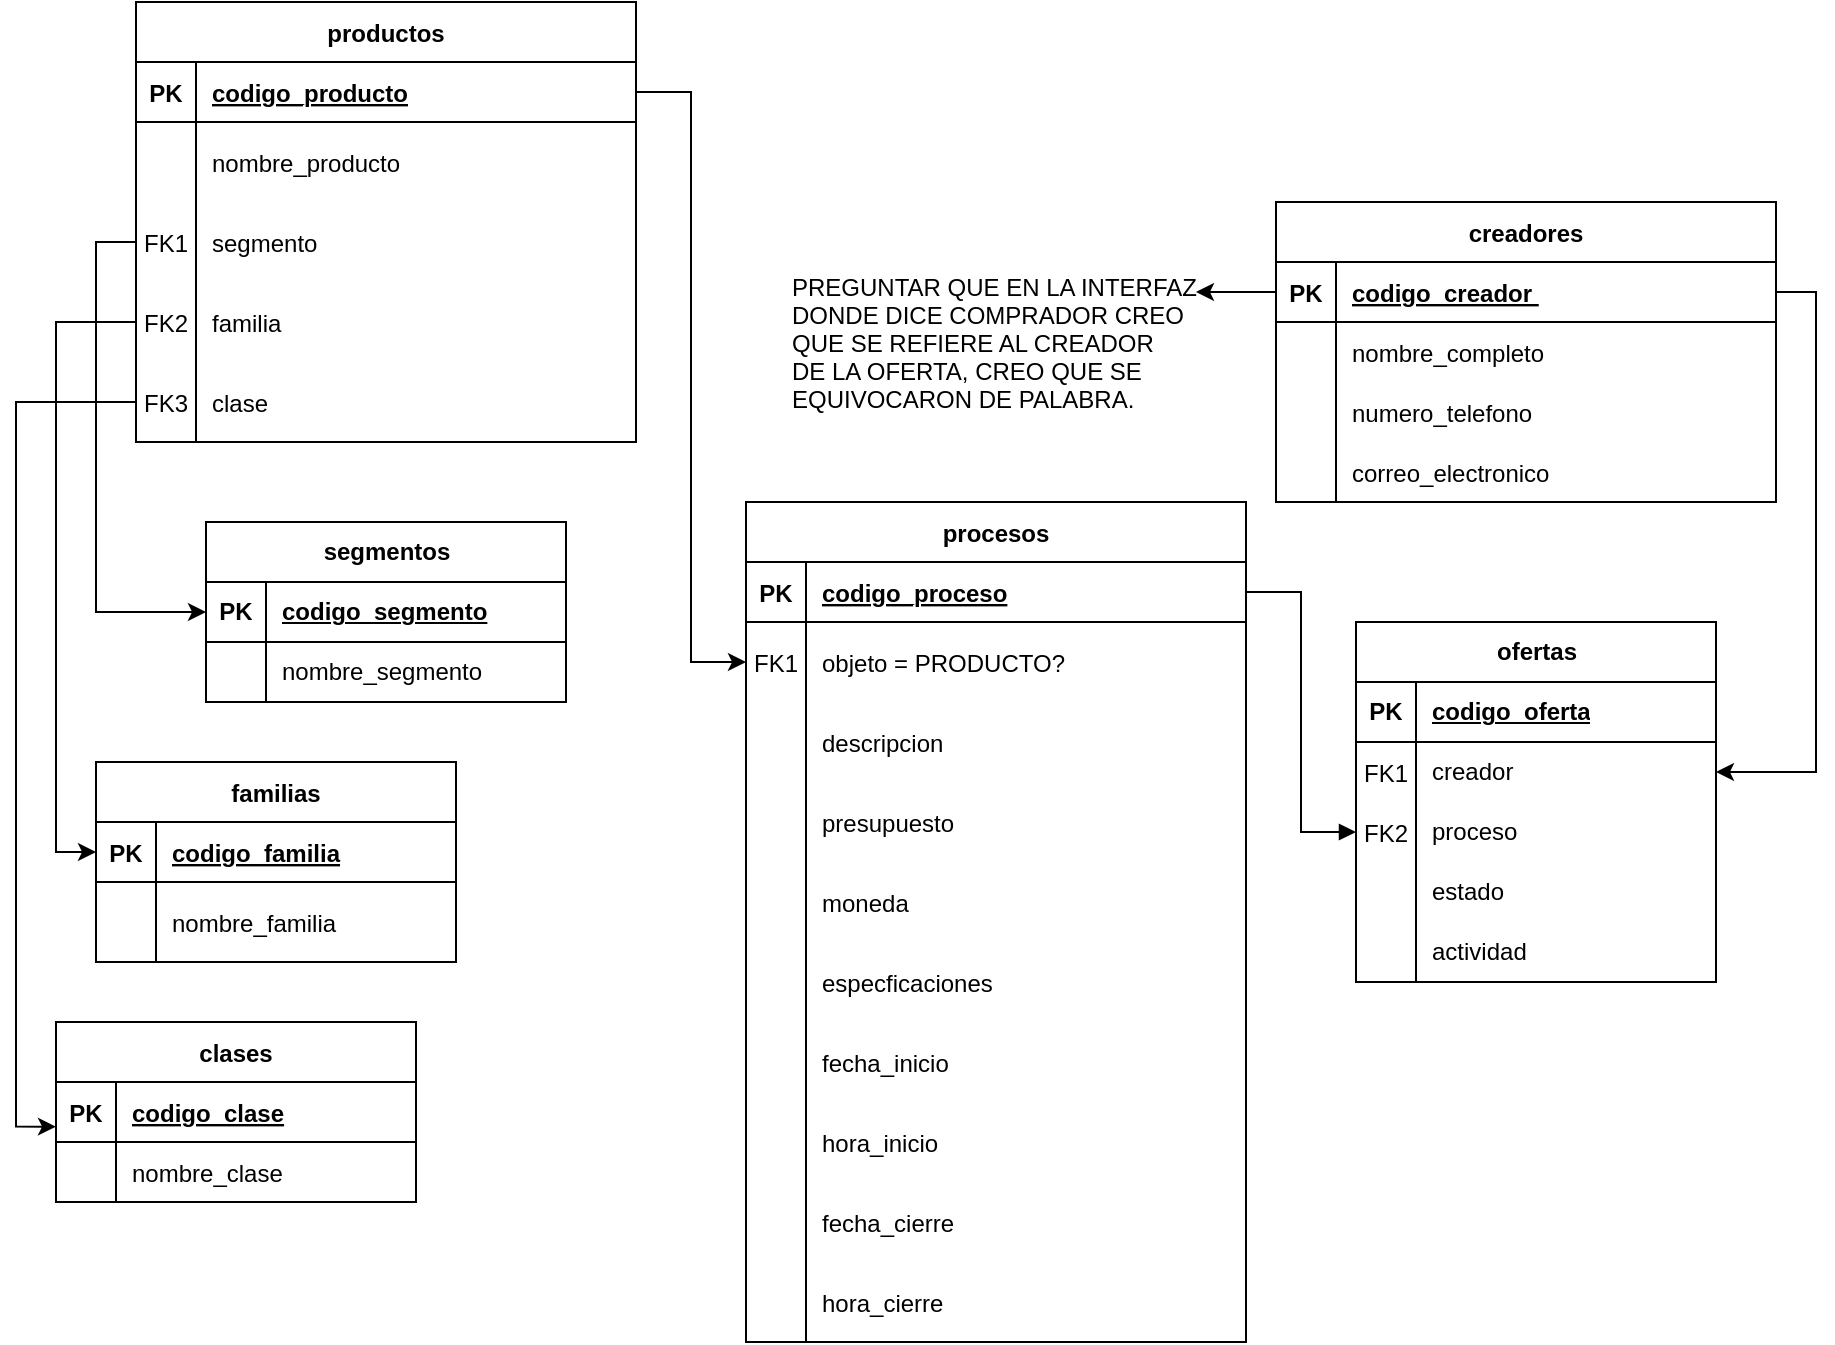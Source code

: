 <mxfile version="21.2.9" type="github">
  <diagram id="R2lEEEUBdFMjLlhIrx00" name="Page-1">
    <mxGraphModel dx="1434" dy="800" grid="1" gridSize="10" guides="1" tooltips="1" connect="1" arrows="1" fold="1" page="1" pageScale="1" pageWidth="1700" pageHeight="1100" background="none" math="0" shadow="0" extFonts="Permanent Marker^https://fonts.googleapis.com/css?family=Permanent+Marker">
      <root>
        <mxCell id="0" />
        <mxCell id="1" parent="0" />
        <mxCell id="C-vyLk0tnHw3VtMMgP7b-13" value="procesos" style="shape=table;startSize=30;container=1;collapsible=1;childLayout=tableLayout;fixedRows=1;rowLines=0;fontStyle=1;align=center;resizeLast=1;" parent="1" vertex="1">
          <mxGeometry x="625" y="390" width="250" height="420" as="geometry" />
        </mxCell>
        <mxCell id="C-vyLk0tnHw3VtMMgP7b-14" value="" style="shape=partialRectangle;collapsible=0;dropTarget=0;pointerEvents=0;fillColor=none;points=[[0,0.5],[1,0.5]];portConstraint=eastwest;top=0;left=0;right=0;bottom=1;" parent="C-vyLk0tnHw3VtMMgP7b-13" vertex="1">
          <mxGeometry y="30" width="250" height="30" as="geometry" />
        </mxCell>
        <mxCell id="C-vyLk0tnHw3VtMMgP7b-15" value="PK" style="shape=partialRectangle;overflow=hidden;connectable=0;fillColor=none;top=0;left=0;bottom=0;right=0;fontStyle=1;" parent="C-vyLk0tnHw3VtMMgP7b-14" vertex="1">
          <mxGeometry width="30" height="30" as="geometry">
            <mxRectangle width="30" height="30" as="alternateBounds" />
          </mxGeometry>
        </mxCell>
        <mxCell id="C-vyLk0tnHw3VtMMgP7b-16" value="codigo_proceso" style="shape=partialRectangle;overflow=hidden;connectable=0;fillColor=none;top=0;left=0;bottom=0;right=0;align=left;spacingLeft=6;fontStyle=5;" parent="C-vyLk0tnHw3VtMMgP7b-14" vertex="1">
          <mxGeometry x="30" width="220" height="30" as="geometry">
            <mxRectangle width="220" height="30" as="alternateBounds" />
          </mxGeometry>
        </mxCell>
        <mxCell id="C-vyLk0tnHw3VtMMgP7b-17" value="" style="shape=partialRectangle;collapsible=0;dropTarget=0;pointerEvents=0;fillColor=none;points=[[0,0.5],[1,0.5]];portConstraint=eastwest;top=0;left=0;right=0;bottom=0;" parent="C-vyLk0tnHw3VtMMgP7b-13" vertex="1">
          <mxGeometry y="60" width="250" height="40" as="geometry" />
        </mxCell>
        <mxCell id="C-vyLk0tnHw3VtMMgP7b-18" value="FK1" style="shape=partialRectangle;overflow=hidden;connectable=0;fillColor=none;top=0;left=0;bottom=0;right=0;" parent="C-vyLk0tnHw3VtMMgP7b-17" vertex="1">
          <mxGeometry width="30" height="40" as="geometry">
            <mxRectangle width="30" height="40" as="alternateBounds" />
          </mxGeometry>
        </mxCell>
        <mxCell id="C-vyLk0tnHw3VtMMgP7b-19" value="objeto = PRODUCTO?" style="shape=partialRectangle;overflow=hidden;connectable=0;fillColor=none;top=0;left=0;bottom=0;right=0;align=left;spacingLeft=6;" parent="C-vyLk0tnHw3VtMMgP7b-17" vertex="1">
          <mxGeometry x="30" width="220" height="40" as="geometry">
            <mxRectangle width="220" height="40" as="alternateBounds" />
          </mxGeometry>
        </mxCell>
        <mxCell id="5QhUC8c8IQBKlgMcxoo4-26" style="shape=partialRectangle;collapsible=0;dropTarget=0;pointerEvents=0;fillColor=none;points=[[0,0.5],[1,0.5]];portConstraint=eastwest;top=0;left=0;right=0;bottom=0;" vertex="1" parent="C-vyLk0tnHw3VtMMgP7b-13">
          <mxGeometry y="100" width="250" height="40" as="geometry" />
        </mxCell>
        <mxCell id="5QhUC8c8IQBKlgMcxoo4-27" style="shape=partialRectangle;overflow=hidden;connectable=0;fillColor=none;top=0;left=0;bottom=0;right=0;" vertex="1" parent="5QhUC8c8IQBKlgMcxoo4-26">
          <mxGeometry width="30" height="40" as="geometry">
            <mxRectangle width="30" height="40" as="alternateBounds" />
          </mxGeometry>
        </mxCell>
        <mxCell id="5QhUC8c8IQBKlgMcxoo4-28" value="descripcion" style="shape=partialRectangle;overflow=hidden;connectable=0;fillColor=none;top=0;left=0;bottom=0;right=0;align=left;spacingLeft=6;" vertex="1" parent="5QhUC8c8IQBKlgMcxoo4-26">
          <mxGeometry x="30" width="220" height="40" as="geometry">
            <mxRectangle width="220" height="40" as="alternateBounds" />
          </mxGeometry>
        </mxCell>
        <mxCell id="tsX41xSAK2laKhsIqQu9-92" style="shape=partialRectangle;collapsible=0;dropTarget=0;pointerEvents=0;fillColor=none;points=[[0,0.5],[1,0.5]];portConstraint=eastwest;top=0;left=0;right=0;bottom=0;" parent="C-vyLk0tnHw3VtMMgP7b-13" vertex="1">
          <mxGeometry y="140" width="250" height="40" as="geometry" />
        </mxCell>
        <mxCell id="tsX41xSAK2laKhsIqQu9-93" value="" style="shape=partialRectangle;overflow=hidden;connectable=0;fillColor=none;top=0;left=0;bottom=0;right=0;" parent="tsX41xSAK2laKhsIqQu9-92" vertex="1">
          <mxGeometry width="30" height="40" as="geometry">
            <mxRectangle width="30" height="40" as="alternateBounds" />
          </mxGeometry>
        </mxCell>
        <mxCell id="tsX41xSAK2laKhsIqQu9-94" value="presupuesto" style="shape=partialRectangle;overflow=hidden;connectable=0;fillColor=none;top=0;left=0;bottom=0;right=0;align=left;spacingLeft=6;" parent="tsX41xSAK2laKhsIqQu9-92" vertex="1">
          <mxGeometry x="30" width="220" height="40" as="geometry">
            <mxRectangle width="220" height="40" as="alternateBounds" />
          </mxGeometry>
        </mxCell>
        <mxCell id="5QhUC8c8IQBKlgMcxoo4-2" style="shape=partialRectangle;collapsible=0;dropTarget=0;pointerEvents=0;fillColor=none;points=[[0,0.5],[1,0.5]];portConstraint=eastwest;top=0;left=0;right=0;bottom=0;" vertex="1" parent="C-vyLk0tnHw3VtMMgP7b-13">
          <mxGeometry y="180" width="250" height="40" as="geometry" />
        </mxCell>
        <mxCell id="5QhUC8c8IQBKlgMcxoo4-3" style="shape=partialRectangle;overflow=hidden;connectable=0;fillColor=none;top=0;left=0;bottom=0;right=0;" vertex="1" parent="5QhUC8c8IQBKlgMcxoo4-2">
          <mxGeometry width="30" height="40" as="geometry">
            <mxRectangle width="30" height="40" as="alternateBounds" />
          </mxGeometry>
        </mxCell>
        <mxCell id="5QhUC8c8IQBKlgMcxoo4-4" value="moneda" style="shape=partialRectangle;overflow=hidden;connectable=0;fillColor=none;top=0;left=0;bottom=0;right=0;align=left;spacingLeft=6;" vertex="1" parent="5QhUC8c8IQBKlgMcxoo4-2">
          <mxGeometry x="30" width="220" height="40" as="geometry">
            <mxRectangle width="220" height="40" as="alternateBounds" />
          </mxGeometry>
        </mxCell>
        <mxCell id="5QhUC8c8IQBKlgMcxoo4-8" style="shape=partialRectangle;collapsible=0;dropTarget=0;pointerEvents=0;fillColor=none;points=[[0,0.5],[1,0.5]];portConstraint=eastwest;top=0;left=0;right=0;bottom=0;" vertex="1" parent="C-vyLk0tnHw3VtMMgP7b-13">
          <mxGeometry y="220" width="250" height="40" as="geometry" />
        </mxCell>
        <mxCell id="5QhUC8c8IQBKlgMcxoo4-9" style="shape=partialRectangle;overflow=hidden;connectable=0;fillColor=none;top=0;left=0;bottom=0;right=0;" vertex="1" parent="5QhUC8c8IQBKlgMcxoo4-8">
          <mxGeometry width="30" height="40" as="geometry">
            <mxRectangle width="30" height="40" as="alternateBounds" />
          </mxGeometry>
        </mxCell>
        <mxCell id="5QhUC8c8IQBKlgMcxoo4-10" value="especficaciones" style="shape=partialRectangle;overflow=hidden;connectable=0;fillColor=none;top=0;left=0;bottom=0;right=0;align=left;spacingLeft=6;" vertex="1" parent="5QhUC8c8IQBKlgMcxoo4-8">
          <mxGeometry x="30" width="220" height="40" as="geometry">
            <mxRectangle width="220" height="40" as="alternateBounds" />
          </mxGeometry>
        </mxCell>
        <mxCell id="5QhUC8c8IQBKlgMcxoo4-11" style="shape=partialRectangle;collapsible=0;dropTarget=0;pointerEvents=0;fillColor=none;points=[[0,0.5],[1,0.5]];portConstraint=eastwest;top=0;left=0;right=0;bottom=0;" vertex="1" parent="C-vyLk0tnHw3VtMMgP7b-13">
          <mxGeometry y="260" width="250" height="40" as="geometry" />
        </mxCell>
        <mxCell id="5QhUC8c8IQBKlgMcxoo4-12" style="shape=partialRectangle;overflow=hidden;connectable=0;fillColor=none;top=0;left=0;bottom=0;right=0;" vertex="1" parent="5QhUC8c8IQBKlgMcxoo4-11">
          <mxGeometry width="30" height="40" as="geometry">
            <mxRectangle width="30" height="40" as="alternateBounds" />
          </mxGeometry>
        </mxCell>
        <mxCell id="5QhUC8c8IQBKlgMcxoo4-13" value="fecha_inicio" style="shape=partialRectangle;overflow=hidden;connectable=0;fillColor=none;top=0;left=0;bottom=0;right=0;align=left;spacingLeft=6;" vertex="1" parent="5QhUC8c8IQBKlgMcxoo4-11">
          <mxGeometry x="30" width="220" height="40" as="geometry">
            <mxRectangle width="220" height="40" as="alternateBounds" />
          </mxGeometry>
        </mxCell>
        <mxCell id="5QhUC8c8IQBKlgMcxoo4-14" style="shape=partialRectangle;collapsible=0;dropTarget=0;pointerEvents=0;fillColor=none;points=[[0,0.5],[1,0.5]];portConstraint=eastwest;top=0;left=0;right=0;bottom=0;" vertex="1" parent="C-vyLk0tnHw3VtMMgP7b-13">
          <mxGeometry y="300" width="250" height="40" as="geometry" />
        </mxCell>
        <mxCell id="5QhUC8c8IQBKlgMcxoo4-15" style="shape=partialRectangle;overflow=hidden;connectable=0;fillColor=none;top=0;left=0;bottom=0;right=0;" vertex="1" parent="5QhUC8c8IQBKlgMcxoo4-14">
          <mxGeometry width="30" height="40" as="geometry">
            <mxRectangle width="30" height="40" as="alternateBounds" />
          </mxGeometry>
        </mxCell>
        <mxCell id="5QhUC8c8IQBKlgMcxoo4-16" value="hora_inicio" style="shape=partialRectangle;overflow=hidden;connectable=0;fillColor=none;top=0;left=0;bottom=0;right=0;align=left;spacingLeft=6;" vertex="1" parent="5QhUC8c8IQBKlgMcxoo4-14">
          <mxGeometry x="30" width="220" height="40" as="geometry">
            <mxRectangle width="220" height="40" as="alternateBounds" />
          </mxGeometry>
        </mxCell>
        <mxCell id="5QhUC8c8IQBKlgMcxoo4-17" style="shape=partialRectangle;collapsible=0;dropTarget=0;pointerEvents=0;fillColor=none;points=[[0,0.5],[1,0.5]];portConstraint=eastwest;top=0;left=0;right=0;bottom=0;" vertex="1" parent="C-vyLk0tnHw3VtMMgP7b-13">
          <mxGeometry y="340" width="250" height="40" as="geometry" />
        </mxCell>
        <mxCell id="5QhUC8c8IQBKlgMcxoo4-18" style="shape=partialRectangle;overflow=hidden;connectable=0;fillColor=none;top=0;left=0;bottom=0;right=0;" vertex="1" parent="5QhUC8c8IQBKlgMcxoo4-17">
          <mxGeometry width="30" height="40" as="geometry">
            <mxRectangle width="30" height="40" as="alternateBounds" />
          </mxGeometry>
        </mxCell>
        <mxCell id="5QhUC8c8IQBKlgMcxoo4-19" value="fecha_cierre" style="shape=partialRectangle;overflow=hidden;connectable=0;fillColor=none;top=0;left=0;bottom=0;right=0;align=left;spacingLeft=6;" vertex="1" parent="5QhUC8c8IQBKlgMcxoo4-17">
          <mxGeometry x="30" width="220" height="40" as="geometry">
            <mxRectangle width="220" height="40" as="alternateBounds" />
          </mxGeometry>
        </mxCell>
        <mxCell id="5QhUC8c8IQBKlgMcxoo4-20" style="shape=partialRectangle;collapsible=0;dropTarget=0;pointerEvents=0;fillColor=none;points=[[0,0.5],[1,0.5]];portConstraint=eastwest;top=0;left=0;right=0;bottom=0;" vertex="1" parent="C-vyLk0tnHw3VtMMgP7b-13">
          <mxGeometry y="380" width="250" height="40" as="geometry" />
        </mxCell>
        <mxCell id="5QhUC8c8IQBKlgMcxoo4-21" style="shape=partialRectangle;overflow=hidden;connectable=0;fillColor=none;top=0;left=0;bottom=0;right=0;" vertex="1" parent="5QhUC8c8IQBKlgMcxoo4-20">
          <mxGeometry width="30" height="40" as="geometry">
            <mxRectangle width="30" height="40" as="alternateBounds" />
          </mxGeometry>
        </mxCell>
        <mxCell id="5QhUC8c8IQBKlgMcxoo4-22" value="hora_cierre" style="shape=partialRectangle;overflow=hidden;connectable=0;fillColor=none;top=0;left=0;bottom=0;right=0;align=left;spacingLeft=6;" vertex="1" parent="5QhUC8c8IQBKlgMcxoo4-20">
          <mxGeometry x="30" width="220" height="40" as="geometry">
            <mxRectangle width="220" height="40" as="alternateBounds" />
          </mxGeometry>
        </mxCell>
        <mxCell id="1gzNXnjmNCpZjH8LedTt-11" value="creadores" style="shape=table;startSize=30;container=1;collapsible=1;childLayout=tableLayout;fixedRows=1;rowLines=0;fontStyle=1;align=center;resizeLast=1;" parent="1" vertex="1">
          <mxGeometry x="890" y="240" width="250" height="150" as="geometry" />
        </mxCell>
        <mxCell id="1gzNXnjmNCpZjH8LedTt-12" value="" style="shape=partialRectangle;collapsible=0;dropTarget=0;pointerEvents=0;fillColor=none;points=[[0,0.5],[1,0.5]];portConstraint=eastwest;top=0;left=0;right=0;bottom=1;" parent="1gzNXnjmNCpZjH8LedTt-11" vertex="1">
          <mxGeometry y="30" width="250" height="30" as="geometry" />
        </mxCell>
        <mxCell id="1gzNXnjmNCpZjH8LedTt-13" value="PK" style="shape=partialRectangle;overflow=hidden;connectable=0;fillColor=none;top=0;left=0;bottom=0;right=0;fontStyle=1;" parent="1gzNXnjmNCpZjH8LedTt-12" vertex="1">
          <mxGeometry width="30" height="30" as="geometry">
            <mxRectangle width="30" height="30" as="alternateBounds" />
          </mxGeometry>
        </mxCell>
        <mxCell id="1gzNXnjmNCpZjH8LedTt-14" value="codigo_creador " style="shape=partialRectangle;overflow=hidden;connectable=0;fillColor=none;top=0;left=0;bottom=0;right=0;align=left;spacingLeft=6;fontStyle=5;" parent="1gzNXnjmNCpZjH8LedTt-12" vertex="1">
          <mxGeometry x="30" width="220" height="30" as="geometry">
            <mxRectangle width="220" height="30" as="alternateBounds" />
          </mxGeometry>
        </mxCell>
        <mxCell id="1gzNXnjmNCpZjH8LedTt-15" value="" style="shape=partialRectangle;collapsible=0;dropTarget=0;pointerEvents=0;fillColor=none;points=[[0,0.5],[1,0.5]];portConstraint=eastwest;top=0;left=0;right=0;bottom=0;" parent="1gzNXnjmNCpZjH8LedTt-11" vertex="1">
          <mxGeometry y="60" width="250" height="30" as="geometry" />
        </mxCell>
        <mxCell id="1gzNXnjmNCpZjH8LedTt-16" value="" style="shape=partialRectangle;overflow=hidden;connectable=0;fillColor=none;top=0;left=0;bottom=0;right=0;" parent="1gzNXnjmNCpZjH8LedTt-15" vertex="1">
          <mxGeometry width="30" height="30" as="geometry">
            <mxRectangle width="30" height="30" as="alternateBounds" />
          </mxGeometry>
        </mxCell>
        <mxCell id="1gzNXnjmNCpZjH8LedTt-17" value="nombre_completo" style="shape=partialRectangle;overflow=hidden;connectable=0;fillColor=none;top=0;left=0;bottom=0;right=0;align=left;spacingLeft=6;" parent="1gzNXnjmNCpZjH8LedTt-15" vertex="1">
          <mxGeometry x="30" width="220" height="30" as="geometry">
            <mxRectangle width="220" height="30" as="alternateBounds" />
          </mxGeometry>
        </mxCell>
        <mxCell id="1gzNXnjmNCpZjH8LedTt-18" value="" style="shape=partialRectangle;collapsible=0;dropTarget=0;pointerEvents=0;fillColor=none;points=[[0,0.5],[1,0.5]];portConstraint=eastwest;top=0;left=0;right=0;bottom=0;" parent="1gzNXnjmNCpZjH8LedTt-11" vertex="1">
          <mxGeometry y="90" width="250" height="30" as="geometry" />
        </mxCell>
        <mxCell id="1gzNXnjmNCpZjH8LedTt-19" value="" style="shape=partialRectangle;overflow=hidden;connectable=0;fillColor=none;top=0;left=0;bottom=0;right=0;" parent="1gzNXnjmNCpZjH8LedTt-18" vertex="1">
          <mxGeometry width="30" height="30" as="geometry">
            <mxRectangle width="30" height="30" as="alternateBounds" />
          </mxGeometry>
        </mxCell>
        <mxCell id="1gzNXnjmNCpZjH8LedTt-20" value="numero_telefono" style="shape=partialRectangle;overflow=hidden;connectable=0;fillColor=none;top=0;left=0;bottom=0;right=0;align=left;spacingLeft=6;" parent="1gzNXnjmNCpZjH8LedTt-18" vertex="1">
          <mxGeometry x="30" width="220" height="30" as="geometry">
            <mxRectangle width="220" height="30" as="alternateBounds" />
          </mxGeometry>
        </mxCell>
        <mxCell id="5QhUC8c8IQBKlgMcxoo4-5" style="shape=partialRectangle;collapsible=0;dropTarget=0;pointerEvents=0;fillColor=none;points=[[0,0.5],[1,0.5]];portConstraint=eastwest;top=0;left=0;right=0;bottom=0;" vertex="1" parent="1gzNXnjmNCpZjH8LedTt-11">
          <mxGeometry y="120" width="250" height="30" as="geometry" />
        </mxCell>
        <mxCell id="5QhUC8c8IQBKlgMcxoo4-6" style="shape=partialRectangle;overflow=hidden;connectable=0;fillColor=none;top=0;left=0;bottom=0;right=0;" vertex="1" parent="5QhUC8c8IQBKlgMcxoo4-5">
          <mxGeometry width="30" height="30" as="geometry">
            <mxRectangle width="30" height="30" as="alternateBounds" />
          </mxGeometry>
        </mxCell>
        <mxCell id="5QhUC8c8IQBKlgMcxoo4-7" value="correo_electronico" style="shape=partialRectangle;overflow=hidden;connectable=0;fillColor=none;top=0;left=0;bottom=0;right=0;align=left;spacingLeft=6;" vertex="1" parent="5QhUC8c8IQBKlgMcxoo4-5">
          <mxGeometry x="30" width="220" height="30" as="geometry">
            <mxRectangle width="220" height="30" as="alternateBounds" />
          </mxGeometry>
        </mxCell>
        <mxCell id="1gzNXnjmNCpZjH8LedTt-21" value="productos" style="shape=table;startSize=30;container=1;collapsible=1;childLayout=tableLayout;fixedRows=1;rowLines=0;fontStyle=1;align=center;resizeLast=1;" parent="1" vertex="1">
          <mxGeometry x="320" y="140" width="250" height="220" as="geometry" />
        </mxCell>
        <mxCell id="1gzNXnjmNCpZjH8LedTt-22" value="" style="shape=partialRectangle;collapsible=0;dropTarget=0;pointerEvents=0;fillColor=none;points=[[0,0.5],[1,0.5]];portConstraint=eastwest;top=0;left=0;right=0;bottom=1;" parent="1gzNXnjmNCpZjH8LedTt-21" vertex="1">
          <mxGeometry y="30" width="250" height="30" as="geometry" />
        </mxCell>
        <mxCell id="1gzNXnjmNCpZjH8LedTt-23" value="PK" style="shape=partialRectangle;overflow=hidden;connectable=0;fillColor=none;top=0;left=0;bottom=0;right=0;fontStyle=1;" parent="1gzNXnjmNCpZjH8LedTt-22" vertex="1">
          <mxGeometry width="30" height="30" as="geometry">
            <mxRectangle width="30" height="30" as="alternateBounds" />
          </mxGeometry>
        </mxCell>
        <mxCell id="1gzNXnjmNCpZjH8LedTt-24" value="codigo_producto" style="shape=partialRectangle;overflow=hidden;connectable=0;fillColor=none;top=0;left=0;bottom=0;right=0;align=left;spacingLeft=6;fontStyle=5;" parent="1gzNXnjmNCpZjH8LedTt-22" vertex="1">
          <mxGeometry x="30" width="220" height="30" as="geometry">
            <mxRectangle width="220" height="30" as="alternateBounds" />
          </mxGeometry>
        </mxCell>
        <mxCell id="1gzNXnjmNCpZjH8LedTt-25" value="" style="shape=partialRectangle;collapsible=0;dropTarget=0;pointerEvents=0;fillColor=none;points=[[0,0.5],[1,0.5]];portConstraint=eastwest;top=0;left=0;right=0;bottom=0;" parent="1gzNXnjmNCpZjH8LedTt-21" vertex="1">
          <mxGeometry y="60" width="250" height="40" as="geometry" />
        </mxCell>
        <mxCell id="1gzNXnjmNCpZjH8LedTt-26" value="" style="shape=partialRectangle;overflow=hidden;connectable=0;fillColor=none;top=0;left=0;bottom=0;right=0;" parent="1gzNXnjmNCpZjH8LedTt-25" vertex="1">
          <mxGeometry width="30" height="40" as="geometry">
            <mxRectangle width="30" height="40" as="alternateBounds" />
          </mxGeometry>
        </mxCell>
        <mxCell id="1gzNXnjmNCpZjH8LedTt-27" value="nombre_producto" style="shape=partialRectangle;overflow=hidden;connectable=0;fillColor=none;top=0;left=0;bottom=0;right=0;align=left;spacingLeft=6;" parent="1gzNXnjmNCpZjH8LedTt-25" vertex="1">
          <mxGeometry x="30" width="220" height="40" as="geometry">
            <mxRectangle width="220" height="40" as="alternateBounds" />
          </mxGeometry>
        </mxCell>
        <mxCell id="tsX41xSAK2laKhsIqQu9-65" style="shape=partialRectangle;collapsible=0;dropTarget=0;pointerEvents=0;fillColor=none;points=[[0,0.5],[1,0.5]];portConstraint=eastwest;top=0;left=0;right=0;bottom=0;" parent="1gzNXnjmNCpZjH8LedTt-21" vertex="1">
          <mxGeometry y="100" width="250" height="40" as="geometry" />
        </mxCell>
        <mxCell id="tsX41xSAK2laKhsIqQu9-66" value="FK1" style="shape=partialRectangle;overflow=hidden;connectable=0;fillColor=none;top=0;left=0;bottom=0;right=0;" parent="tsX41xSAK2laKhsIqQu9-65" vertex="1">
          <mxGeometry width="30" height="40" as="geometry">
            <mxRectangle width="30" height="40" as="alternateBounds" />
          </mxGeometry>
        </mxCell>
        <mxCell id="tsX41xSAK2laKhsIqQu9-67" value="segmento" style="shape=partialRectangle;overflow=hidden;connectable=0;fillColor=none;top=0;left=0;bottom=0;right=0;align=left;spacingLeft=6;" parent="tsX41xSAK2laKhsIqQu9-65" vertex="1">
          <mxGeometry x="30" width="220" height="40" as="geometry">
            <mxRectangle width="220" height="40" as="alternateBounds" />
          </mxGeometry>
        </mxCell>
        <mxCell id="tsX41xSAK2laKhsIqQu9-68" style="shape=partialRectangle;collapsible=0;dropTarget=0;pointerEvents=0;fillColor=none;points=[[0,0.5],[1,0.5]];portConstraint=eastwest;top=0;left=0;right=0;bottom=0;" parent="1gzNXnjmNCpZjH8LedTt-21" vertex="1">
          <mxGeometry y="140" width="250" height="40" as="geometry" />
        </mxCell>
        <mxCell id="tsX41xSAK2laKhsIqQu9-69" value="FK2" style="shape=partialRectangle;overflow=hidden;connectable=0;fillColor=none;top=0;left=0;bottom=0;right=0;" parent="tsX41xSAK2laKhsIqQu9-68" vertex="1">
          <mxGeometry width="30" height="40" as="geometry">
            <mxRectangle width="30" height="40" as="alternateBounds" />
          </mxGeometry>
        </mxCell>
        <mxCell id="tsX41xSAK2laKhsIqQu9-70" value="familia" style="shape=partialRectangle;overflow=hidden;connectable=0;fillColor=none;top=0;left=0;bottom=0;right=0;align=left;spacingLeft=6;" parent="tsX41xSAK2laKhsIqQu9-68" vertex="1">
          <mxGeometry x="30" width="220" height="40" as="geometry">
            <mxRectangle width="220" height="40" as="alternateBounds" />
          </mxGeometry>
        </mxCell>
        <mxCell id="tsX41xSAK2laKhsIqQu9-71" style="shape=partialRectangle;collapsible=0;dropTarget=0;pointerEvents=0;fillColor=none;points=[[0,0.5],[1,0.5]];portConstraint=eastwest;top=0;left=0;right=0;bottom=0;" parent="1gzNXnjmNCpZjH8LedTt-21" vertex="1">
          <mxGeometry y="180" width="250" height="40" as="geometry" />
        </mxCell>
        <mxCell id="tsX41xSAK2laKhsIqQu9-72" value="FK3" style="shape=partialRectangle;overflow=hidden;connectable=0;fillColor=none;top=0;left=0;bottom=0;right=0;" parent="tsX41xSAK2laKhsIqQu9-71" vertex="1">
          <mxGeometry width="30" height="40" as="geometry">
            <mxRectangle width="30" height="40" as="alternateBounds" />
          </mxGeometry>
        </mxCell>
        <mxCell id="tsX41xSAK2laKhsIqQu9-73" value="clase" style="shape=partialRectangle;overflow=hidden;connectable=0;fillColor=none;top=0;left=0;bottom=0;right=0;align=left;spacingLeft=6;" parent="tsX41xSAK2laKhsIqQu9-71" vertex="1">
          <mxGeometry x="30" width="220" height="40" as="geometry">
            <mxRectangle width="220" height="40" as="alternateBounds" />
          </mxGeometry>
        </mxCell>
        <mxCell id="1gzNXnjmNCpZjH8LedTt-28" value="clases" style="shape=table;startSize=30;container=1;collapsible=1;childLayout=tableLayout;fixedRows=1;rowLines=0;fontStyle=1;align=center;resizeLast=1;" parent="1" vertex="1">
          <mxGeometry x="280" y="650" width="180" height="90" as="geometry" />
        </mxCell>
        <mxCell id="1gzNXnjmNCpZjH8LedTt-29" value="" style="shape=partialRectangle;collapsible=0;dropTarget=0;pointerEvents=0;fillColor=none;points=[[0,0.5],[1,0.5]];portConstraint=eastwest;top=0;left=0;right=0;bottom=1;" parent="1gzNXnjmNCpZjH8LedTt-28" vertex="1">
          <mxGeometry y="30" width="180" height="30" as="geometry" />
        </mxCell>
        <mxCell id="1gzNXnjmNCpZjH8LedTt-30" value="PK" style="shape=partialRectangle;overflow=hidden;connectable=0;fillColor=none;top=0;left=0;bottom=0;right=0;fontStyle=1;" parent="1gzNXnjmNCpZjH8LedTt-29" vertex="1">
          <mxGeometry width="30" height="30" as="geometry">
            <mxRectangle width="30" height="30" as="alternateBounds" />
          </mxGeometry>
        </mxCell>
        <mxCell id="1gzNXnjmNCpZjH8LedTt-31" value="codigo_clase" style="shape=partialRectangle;overflow=hidden;connectable=0;fillColor=none;top=0;left=0;bottom=0;right=0;align=left;spacingLeft=6;fontStyle=5;" parent="1gzNXnjmNCpZjH8LedTt-29" vertex="1">
          <mxGeometry x="30" width="150" height="30" as="geometry">
            <mxRectangle width="150" height="30" as="alternateBounds" />
          </mxGeometry>
        </mxCell>
        <mxCell id="1gzNXnjmNCpZjH8LedTt-32" value="" style="shape=partialRectangle;collapsible=0;dropTarget=0;pointerEvents=0;fillColor=none;points=[[0,0.5],[1,0.5]];portConstraint=eastwest;top=0;left=0;right=0;bottom=0;" parent="1gzNXnjmNCpZjH8LedTt-28" vertex="1">
          <mxGeometry y="60" width="180" height="30" as="geometry" />
        </mxCell>
        <mxCell id="1gzNXnjmNCpZjH8LedTt-33" value="" style="shape=partialRectangle;overflow=hidden;connectable=0;fillColor=none;top=0;left=0;bottom=0;right=0;" parent="1gzNXnjmNCpZjH8LedTt-32" vertex="1">
          <mxGeometry width="30" height="30" as="geometry">
            <mxRectangle width="30" height="30" as="alternateBounds" />
          </mxGeometry>
        </mxCell>
        <mxCell id="1gzNXnjmNCpZjH8LedTt-34" value="nombre_clase" style="shape=partialRectangle;overflow=hidden;connectable=0;fillColor=none;top=0;left=0;bottom=0;right=0;align=left;spacingLeft=6;" parent="1gzNXnjmNCpZjH8LedTt-32" vertex="1">
          <mxGeometry x="30" width="150" height="30" as="geometry">
            <mxRectangle width="150" height="30" as="alternateBounds" />
          </mxGeometry>
        </mxCell>
        <mxCell id="1gzNXnjmNCpZjH8LedTt-35" value="familias" style="shape=table;startSize=30;container=1;collapsible=1;childLayout=tableLayout;fixedRows=1;rowLines=0;fontStyle=1;align=center;resizeLast=1;" parent="1" vertex="1">
          <mxGeometry x="300" y="520" width="180" height="100" as="geometry" />
        </mxCell>
        <mxCell id="1gzNXnjmNCpZjH8LedTt-36" value="" style="shape=partialRectangle;collapsible=0;dropTarget=0;pointerEvents=0;fillColor=none;points=[[0,0.5],[1,0.5]];portConstraint=eastwest;top=0;left=0;right=0;bottom=1;" parent="1gzNXnjmNCpZjH8LedTt-35" vertex="1">
          <mxGeometry y="30" width="180" height="30" as="geometry" />
        </mxCell>
        <mxCell id="1gzNXnjmNCpZjH8LedTt-37" value="PK" style="shape=partialRectangle;overflow=hidden;connectable=0;fillColor=none;top=0;left=0;bottom=0;right=0;fontStyle=1;" parent="1gzNXnjmNCpZjH8LedTt-36" vertex="1">
          <mxGeometry width="30" height="30" as="geometry">
            <mxRectangle width="30" height="30" as="alternateBounds" />
          </mxGeometry>
        </mxCell>
        <mxCell id="1gzNXnjmNCpZjH8LedTt-38" value="codigo_familia" style="shape=partialRectangle;overflow=hidden;connectable=0;fillColor=none;top=0;left=0;bottom=0;right=0;align=left;spacingLeft=6;fontStyle=5;" parent="1gzNXnjmNCpZjH8LedTt-36" vertex="1">
          <mxGeometry x="30" width="150" height="30" as="geometry">
            <mxRectangle width="150" height="30" as="alternateBounds" />
          </mxGeometry>
        </mxCell>
        <mxCell id="1gzNXnjmNCpZjH8LedTt-39" value="" style="shape=partialRectangle;collapsible=0;dropTarget=0;pointerEvents=0;fillColor=none;points=[[0,0.5],[1,0.5]];portConstraint=eastwest;top=0;left=0;right=0;bottom=0;" parent="1gzNXnjmNCpZjH8LedTt-35" vertex="1">
          <mxGeometry y="60" width="180" height="40" as="geometry" />
        </mxCell>
        <mxCell id="1gzNXnjmNCpZjH8LedTt-40" value="" style="shape=partialRectangle;overflow=hidden;connectable=0;fillColor=none;top=0;left=0;bottom=0;right=0;" parent="1gzNXnjmNCpZjH8LedTt-39" vertex="1">
          <mxGeometry width="30" height="40" as="geometry">
            <mxRectangle width="30" height="40" as="alternateBounds" />
          </mxGeometry>
        </mxCell>
        <mxCell id="1gzNXnjmNCpZjH8LedTt-41" value="nombre_familia" style="shape=partialRectangle;overflow=hidden;connectable=0;fillColor=none;top=0;left=0;bottom=0;right=0;align=left;spacingLeft=6;" parent="1gzNXnjmNCpZjH8LedTt-39" vertex="1">
          <mxGeometry x="30" width="150" height="40" as="geometry">
            <mxRectangle width="150" height="40" as="alternateBounds" />
          </mxGeometry>
        </mxCell>
        <mxCell id="tsX41xSAK2laKhsIqQu9-10" style="edgeStyle=orthogonalEdgeStyle;rounded=0;orthogonalLoop=1;jettySize=auto;html=1;entryX=1;entryY=0.5;entryDx=0;entryDy=0;" parent="1" source="1gzNXnjmNCpZjH8LedTt-12" target="tsX41xSAK2laKhsIqQu9-29" edge="1">
          <mxGeometry relative="1" as="geometry">
            <mxPoint x="1170" y="180.0" as="targetPoint" />
          </mxGeometry>
        </mxCell>
        <mxCell id="tsX41xSAK2laKhsIqQu9-21" value="PREGUNTAR QUE EN LA INTERFAZ &#xa;DONDE DICE COMPRADOR CREO &#xa;QUE SE REFIERE AL CREADOR&#xa;DE LA OFERTA, CREO QUE SE &#xa;EQUIVOCARON DE PALABRA." style="shape=partialRectangle;overflow=hidden;connectable=0;fillColor=none;top=0;left=0;bottom=0;right=0;align=left;spacingLeft=6;" parent="1" vertex="1">
          <mxGeometry x="640" y="260" width="220" height="100" as="geometry">
            <mxRectangle width="220" height="100" as="alternateBounds" />
          </mxGeometry>
        </mxCell>
        <mxCell id="tsX41xSAK2laKhsIqQu9-44" value="" style="group" parent="1" vertex="1" connectable="0">
          <mxGeometry x="930" y="450" width="180" height="150" as="geometry" />
        </mxCell>
        <mxCell id="tsX41xSAK2laKhsIqQu9-42" value="" style="group" parent="tsX41xSAK2laKhsIqQu9-44" vertex="1" connectable="0">
          <mxGeometry width="180" height="150" as="geometry" />
        </mxCell>
        <mxCell id="tsX41xSAK2laKhsIqQu9-39" value="" style="group" parent="tsX41xSAK2laKhsIqQu9-42" vertex="1" connectable="0">
          <mxGeometry width="180" height="150" as="geometry" />
        </mxCell>
        <mxCell id="tsX41xSAK2laKhsIqQu9-25" value="ofertas" style="shape=table;startSize=30;container=1;collapsible=1;childLayout=tableLayout;fixedRows=1;rowLines=0;fontStyle=1;align=center;resizeLast=1;html=1;" parent="tsX41xSAK2laKhsIqQu9-39" vertex="1">
          <mxGeometry width="180" height="180" as="geometry" />
        </mxCell>
        <mxCell id="tsX41xSAK2laKhsIqQu9-26" value="" style="shape=tableRow;horizontal=0;startSize=0;swimlaneHead=0;swimlaneBody=0;fillColor=none;collapsible=0;dropTarget=0;points=[[0,0.5],[1,0.5]];portConstraint=eastwest;top=0;left=0;right=0;bottom=1;" parent="tsX41xSAK2laKhsIqQu9-25" vertex="1">
          <mxGeometry y="30" width="180" height="30" as="geometry" />
        </mxCell>
        <mxCell id="tsX41xSAK2laKhsIqQu9-27" value="PK" style="shape=partialRectangle;connectable=0;fillColor=none;top=0;left=0;bottom=0;right=0;fontStyle=1;overflow=hidden;whiteSpace=wrap;html=1;" parent="tsX41xSAK2laKhsIqQu9-26" vertex="1">
          <mxGeometry width="30" height="30" as="geometry">
            <mxRectangle width="30" height="30" as="alternateBounds" />
          </mxGeometry>
        </mxCell>
        <mxCell id="tsX41xSAK2laKhsIqQu9-28" value="codigo_oferta" style="shape=partialRectangle;connectable=0;fillColor=none;top=0;left=0;bottom=0;right=0;align=left;spacingLeft=6;fontStyle=5;overflow=hidden;whiteSpace=wrap;html=1;" parent="tsX41xSAK2laKhsIqQu9-26" vertex="1">
          <mxGeometry x="30" width="150" height="30" as="geometry">
            <mxRectangle width="150" height="30" as="alternateBounds" />
          </mxGeometry>
        </mxCell>
        <mxCell id="tsX41xSAK2laKhsIqQu9-29" value="" style="shape=tableRow;horizontal=0;startSize=0;swimlaneHead=0;swimlaneBody=0;fillColor=none;collapsible=0;dropTarget=0;points=[[0,0.5],[1,0.5]];portConstraint=eastwest;top=0;left=0;right=0;bottom=0;" parent="tsX41xSAK2laKhsIqQu9-25" vertex="1">
          <mxGeometry y="60" width="180" height="30" as="geometry" />
        </mxCell>
        <mxCell id="tsX41xSAK2laKhsIqQu9-30" value="" style="shape=partialRectangle;connectable=0;fillColor=none;top=0;left=0;bottom=0;right=0;editable=1;overflow=hidden;whiteSpace=wrap;html=1;" parent="tsX41xSAK2laKhsIqQu9-29" vertex="1">
          <mxGeometry width="30" height="30" as="geometry">
            <mxRectangle width="30" height="30" as="alternateBounds" />
          </mxGeometry>
        </mxCell>
        <mxCell id="tsX41xSAK2laKhsIqQu9-31" value="creador" style="shape=partialRectangle;connectable=0;fillColor=none;top=0;left=0;bottom=0;right=0;align=left;spacingLeft=6;overflow=hidden;whiteSpace=wrap;html=1;" parent="tsX41xSAK2laKhsIqQu9-29" vertex="1">
          <mxGeometry x="30" width="150" height="30" as="geometry">
            <mxRectangle width="150" height="30" as="alternateBounds" />
          </mxGeometry>
        </mxCell>
        <mxCell id="tsX41xSAK2laKhsIqQu9-32" value="" style="shape=tableRow;horizontal=0;startSize=0;swimlaneHead=0;swimlaneBody=0;fillColor=none;collapsible=0;dropTarget=0;points=[[0,0.5],[1,0.5]];portConstraint=eastwest;top=0;left=0;right=0;bottom=0;" parent="tsX41xSAK2laKhsIqQu9-25" vertex="1">
          <mxGeometry y="90" width="180" height="30" as="geometry" />
        </mxCell>
        <mxCell id="tsX41xSAK2laKhsIqQu9-33" value="" style="shape=partialRectangle;connectable=0;fillColor=none;top=0;left=0;bottom=0;right=0;editable=1;overflow=hidden;whiteSpace=wrap;html=1;" parent="tsX41xSAK2laKhsIqQu9-32" vertex="1">
          <mxGeometry width="30" height="30" as="geometry">
            <mxRectangle width="30" height="30" as="alternateBounds" />
          </mxGeometry>
        </mxCell>
        <mxCell id="tsX41xSAK2laKhsIqQu9-34" value="proceso" style="shape=partialRectangle;connectable=0;fillColor=none;top=0;left=0;bottom=0;right=0;align=left;spacingLeft=6;overflow=hidden;whiteSpace=wrap;html=1;" parent="tsX41xSAK2laKhsIqQu9-32" vertex="1">
          <mxGeometry x="30" width="150" height="30" as="geometry">
            <mxRectangle width="150" height="30" as="alternateBounds" />
          </mxGeometry>
        </mxCell>
        <mxCell id="tsX41xSAK2laKhsIqQu9-35" value="" style="shape=tableRow;horizontal=0;startSize=0;swimlaneHead=0;swimlaneBody=0;fillColor=none;collapsible=0;dropTarget=0;points=[[0,0.5],[1,0.5]];portConstraint=eastwest;top=0;left=0;right=0;bottom=0;" parent="tsX41xSAK2laKhsIqQu9-25" vertex="1">
          <mxGeometry y="120" width="180" height="30" as="geometry" />
        </mxCell>
        <mxCell id="tsX41xSAK2laKhsIqQu9-36" value="" style="shape=partialRectangle;connectable=0;fillColor=none;top=0;left=0;bottom=0;right=0;editable=1;overflow=hidden;whiteSpace=wrap;html=1;" parent="tsX41xSAK2laKhsIqQu9-35" vertex="1">
          <mxGeometry width="30" height="30" as="geometry">
            <mxRectangle width="30" height="30" as="alternateBounds" />
          </mxGeometry>
        </mxCell>
        <mxCell id="tsX41xSAK2laKhsIqQu9-37" value="estado" style="shape=partialRectangle;connectable=0;fillColor=none;top=0;left=0;bottom=0;right=0;align=left;spacingLeft=6;overflow=hidden;whiteSpace=wrap;html=1;" parent="tsX41xSAK2laKhsIqQu9-35" vertex="1">
          <mxGeometry x="30" width="150" height="30" as="geometry">
            <mxRectangle width="150" height="30" as="alternateBounds" />
          </mxGeometry>
        </mxCell>
        <mxCell id="tsX41xSAK2laKhsIqQu9-49" style="shape=tableRow;horizontal=0;startSize=0;swimlaneHead=0;swimlaneBody=0;fillColor=none;collapsible=0;dropTarget=0;points=[[0,0.5],[1,0.5]];portConstraint=eastwest;top=0;left=0;right=0;bottom=0;" parent="tsX41xSAK2laKhsIqQu9-25" vertex="1">
          <mxGeometry y="150" width="180" height="30" as="geometry" />
        </mxCell>
        <mxCell id="tsX41xSAK2laKhsIqQu9-50" style="shape=partialRectangle;connectable=0;fillColor=none;top=0;left=0;bottom=0;right=0;editable=1;overflow=hidden;whiteSpace=wrap;html=1;" parent="tsX41xSAK2laKhsIqQu9-49" vertex="1">
          <mxGeometry width="30" height="30" as="geometry">
            <mxRectangle width="30" height="30" as="alternateBounds" />
          </mxGeometry>
        </mxCell>
        <mxCell id="tsX41xSAK2laKhsIqQu9-51" value="actividad" style="shape=partialRectangle;connectable=0;fillColor=none;top=0;left=0;bottom=0;right=0;align=left;spacingLeft=6;overflow=hidden;whiteSpace=wrap;html=1;" parent="tsX41xSAK2laKhsIqQu9-49" vertex="1">
          <mxGeometry x="30" width="150" height="30" as="geometry">
            <mxRectangle width="150" height="30" as="alternateBounds" />
          </mxGeometry>
        </mxCell>
        <mxCell id="tsX41xSAK2laKhsIqQu9-38" value="FK1" style="shape=partialRectangle;overflow=hidden;connectable=0;fillColor=none;top=0;left=0;bottom=0;right=0;" parent="tsX41xSAK2laKhsIqQu9-39" vertex="1">
          <mxGeometry y="60" width="30" height="30" as="geometry">
            <mxRectangle width="30" height="60" as="alternateBounds" />
          </mxGeometry>
        </mxCell>
        <mxCell id="tsX41xSAK2laKhsIqQu9-43" value="FK2" style="shape=partialRectangle;overflow=hidden;connectable=0;fillColor=none;top=0;left=0;bottom=0;right=0;" parent="tsX41xSAK2laKhsIqQu9-44" vertex="1">
          <mxGeometry y="90" width="30" height="30" as="geometry">
            <mxRectangle width="30" height="60" as="alternateBounds" />
          </mxGeometry>
        </mxCell>
        <mxCell id="tsX41xSAK2laKhsIqQu9-45" style="edgeStyle=orthogonalEdgeStyle;rounded=0;orthogonalLoop=1;jettySize=auto;html=1;entryX=1;entryY=0.5;entryDx=0;entryDy=0;startArrow=block;startFill=1;endArrow=none;endFill=0;" parent="1" source="tsX41xSAK2laKhsIqQu9-32" target="C-vyLk0tnHw3VtMMgP7b-14" edge="1">
          <mxGeometry relative="1" as="geometry" />
        </mxCell>
        <mxCell id="tsX41xSAK2laKhsIqQu9-52" value="segmentos" style="shape=table;startSize=30;container=1;collapsible=1;childLayout=tableLayout;fixedRows=1;rowLines=0;fontStyle=1;align=center;resizeLast=1;html=1;" parent="1" vertex="1">
          <mxGeometry x="355" y="400" width="180" height="90" as="geometry" />
        </mxCell>
        <mxCell id="tsX41xSAK2laKhsIqQu9-53" value="" style="shape=tableRow;horizontal=0;startSize=0;swimlaneHead=0;swimlaneBody=0;fillColor=none;collapsible=0;dropTarget=0;points=[[0,0.5],[1,0.5]];portConstraint=eastwest;top=0;left=0;right=0;bottom=1;" parent="tsX41xSAK2laKhsIqQu9-52" vertex="1">
          <mxGeometry y="30" width="180" height="30" as="geometry" />
        </mxCell>
        <mxCell id="tsX41xSAK2laKhsIqQu9-54" value="PK" style="shape=partialRectangle;connectable=0;fillColor=none;top=0;left=0;bottom=0;right=0;fontStyle=1;overflow=hidden;whiteSpace=wrap;html=1;" parent="tsX41xSAK2laKhsIqQu9-53" vertex="1">
          <mxGeometry width="30" height="30" as="geometry">
            <mxRectangle width="30" height="30" as="alternateBounds" />
          </mxGeometry>
        </mxCell>
        <mxCell id="tsX41xSAK2laKhsIqQu9-55" value="codigo_segmento" style="shape=partialRectangle;connectable=0;fillColor=none;top=0;left=0;bottom=0;right=0;align=left;spacingLeft=6;fontStyle=5;overflow=hidden;whiteSpace=wrap;html=1;" parent="tsX41xSAK2laKhsIqQu9-53" vertex="1">
          <mxGeometry x="30" width="150" height="30" as="geometry">
            <mxRectangle width="150" height="30" as="alternateBounds" />
          </mxGeometry>
        </mxCell>
        <mxCell id="tsX41xSAK2laKhsIqQu9-56" value="" style="shape=tableRow;horizontal=0;startSize=0;swimlaneHead=0;swimlaneBody=0;fillColor=none;collapsible=0;dropTarget=0;points=[[0,0.5],[1,0.5]];portConstraint=eastwest;top=0;left=0;right=0;bottom=0;" parent="tsX41xSAK2laKhsIqQu9-52" vertex="1">
          <mxGeometry y="60" width="180" height="30" as="geometry" />
        </mxCell>
        <mxCell id="tsX41xSAK2laKhsIqQu9-57" value="" style="shape=partialRectangle;connectable=0;fillColor=none;top=0;left=0;bottom=0;right=0;editable=1;overflow=hidden;whiteSpace=wrap;html=1;" parent="tsX41xSAK2laKhsIqQu9-56" vertex="1">
          <mxGeometry width="30" height="30" as="geometry">
            <mxRectangle width="30" height="30" as="alternateBounds" />
          </mxGeometry>
        </mxCell>
        <mxCell id="tsX41xSAK2laKhsIqQu9-58" value="nombre_segmento" style="shape=partialRectangle;connectable=0;fillColor=none;top=0;left=0;bottom=0;right=0;align=left;spacingLeft=6;overflow=hidden;whiteSpace=wrap;html=1;" parent="tsX41xSAK2laKhsIqQu9-56" vertex="1">
          <mxGeometry x="30" width="150" height="30" as="geometry">
            <mxRectangle width="150" height="30" as="alternateBounds" />
          </mxGeometry>
        </mxCell>
        <mxCell id="tsX41xSAK2laKhsIqQu9-86" style="edgeStyle=orthogonalEdgeStyle;rounded=0;orthogonalLoop=1;jettySize=auto;html=1;entryX=0;entryY=0.5;entryDx=0;entryDy=0;" parent="1" source="tsX41xSAK2laKhsIqQu9-65" target="tsX41xSAK2laKhsIqQu9-53" edge="1">
          <mxGeometry relative="1" as="geometry" />
        </mxCell>
        <mxCell id="tsX41xSAK2laKhsIqQu9-87" style="edgeStyle=orthogonalEdgeStyle;rounded=0;orthogonalLoop=1;jettySize=auto;html=1;entryX=0;entryY=0.5;entryDx=0;entryDy=0;" parent="1" source="tsX41xSAK2laKhsIqQu9-68" target="1gzNXnjmNCpZjH8LedTt-36" edge="1">
          <mxGeometry relative="1" as="geometry" />
        </mxCell>
        <mxCell id="tsX41xSAK2laKhsIqQu9-88" style="edgeStyle=orthogonalEdgeStyle;rounded=0;orthogonalLoop=1;jettySize=auto;html=1;entryX=0;entryY=0.744;entryDx=0;entryDy=0;entryPerimeter=0;" parent="1" source="tsX41xSAK2laKhsIqQu9-71" target="1gzNXnjmNCpZjH8LedTt-29" edge="1">
          <mxGeometry relative="1" as="geometry" />
        </mxCell>
        <mxCell id="mNQ5Mr-4AA92kQs4-r7N-1" style="edgeStyle=orthogonalEdgeStyle;rounded=0;orthogonalLoop=1;jettySize=auto;html=1;entryX=0;entryY=0.5;entryDx=0;entryDy=0;" parent="1" source="1gzNXnjmNCpZjH8LedTt-22" target="C-vyLk0tnHw3VtMMgP7b-17" edge="1">
          <mxGeometry relative="1" as="geometry" />
        </mxCell>
        <mxCell id="5QhUC8c8IQBKlgMcxoo4-1" style="edgeStyle=orthogonalEdgeStyle;rounded=0;orthogonalLoop=1;jettySize=auto;html=1;" edge="1" parent="1" source="1gzNXnjmNCpZjH8LedTt-12">
          <mxGeometry relative="1" as="geometry">
            <mxPoint x="850" y="285" as="targetPoint" />
          </mxGeometry>
        </mxCell>
      </root>
    </mxGraphModel>
  </diagram>
</mxfile>
